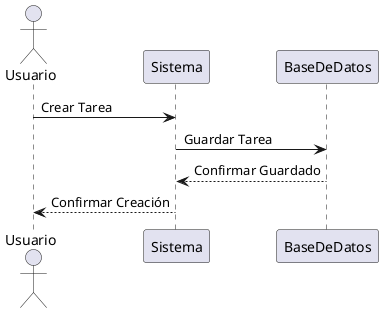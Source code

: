 
@startuml SecuenciaCrearTarea
actor Usuario
participant Sistema
participant BaseDeDatos

Usuario -> Sistema: Crear Tarea
Sistema -> BaseDeDatos: Guardar Tarea
BaseDeDatos --> Sistema: Confirmar Guardado
Sistema --> Usuario: Confirmar Creación
@enduml
